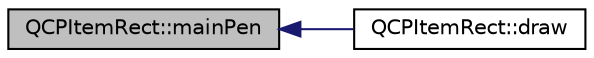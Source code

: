 digraph "QCPItemRect::mainPen"
{
  edge [fontname="Helvetica",fontsize="10",labelfontname="Helvetica",labelfontsize="10"];
  node [fontname="Helvetica",fontsize="10",shape=record];
  rankdir="LR";
  Node1 [label="QCPItemRect::mainPen",height=0.2,width=0.4,color="black", fillcolor="grey75", style="filled", fontcolor="black"];
  Node1 -> Node2 [dir="back",color="midnightblue",fontsize="10",style="solid",fontname="Helvetica"];
  Node2 [label="QCPItemRect::draw",height=0.2,width=0.4,color="black", fillcolor="white", style="filled",URL="$class_q_c_p_item_rect.html#a18cd583638b876cdd50f1a155ec182aa"];
}
